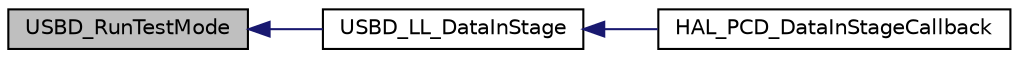 digraph "USBD_RunTestMode"
{
  edge [fontname="Helvetica",fontsize="10",labelfontname="Helvetica",labelfontsize="10"];
  node [fontname="Helvetica",fontsize="10",shape=record];
  rankdir="LR";
  Node197 [label="USBD_RunTestMode",height=0.2,width=0.4,color="black", fillcolor="grey75", style="filled", fontcolor="black"];
  Node197 -> Node198 [dir="back",color="midnightblue",fontsize="10",style="solid",fontname="Helvetica"];
  Node198 [label="USBD_LL_DataInStage",height=0.2,width=0.4,color="black", fillcolor="white", style="filled",URL="$group___u_s_b_d___c_o_r_e___private___functions.html#ga09597f0a303e0148d9f291477f7c4439",tooltip="USBD_DataInStage Handle data in stage. "];
  Node198 -> Node199 [dir="back",color="midnightblue",fontsize="10",style="solid",fontname="Helvetica"];
  Node199 [label="HAL_PCD_DataInStageCallback",height=0.2,width=0.4,color="black", fillcolor="white", style="filled",URL="$group___p_c_d___exported___functions___group2.html#ga1679f5c50539a3dfca1391557e7a757b",tooltip="DataIn Stage callback. "];
}
